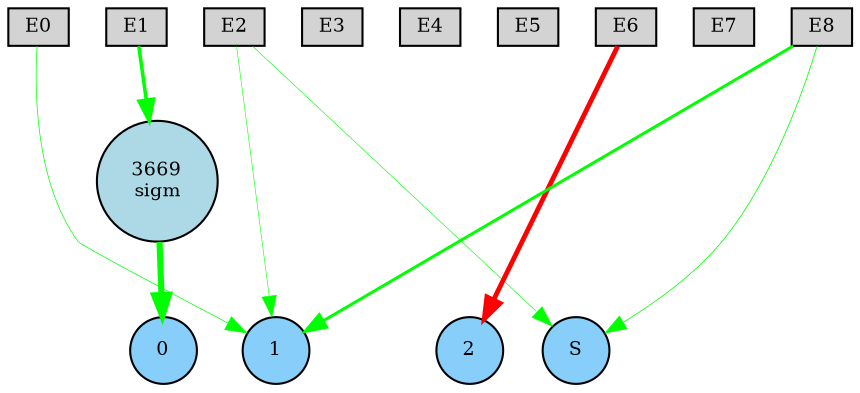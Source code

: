 digraph {
	node [fontsize=9 height=0.2 shape=circle width=0.2]
	subgraph inputs {
		node [shape=box style=filled]
		rank=source
		E0 [fillcolor=lightgray]
		E1 [fillcolor=lightgray]
		E0 -> E1 [style=invis]
		E2 [fillcolor=lightgray]
		E1 -> E2 [style=invis]
		E3 [fillcolor=lightgray]
		E2 -> E3 [style=invis]
		E4 [fillcolor=lightgray]
		E3 -> E4 [style=invis]
		E5 [fillcolor=lightgray]
		E4 -> E5 [style=invis]
		E6 [fillcolor=lightgray]
		E5 -> E6 [style=invis]
		E7 [fillcolor=lightgray]
		E6 -> E7 [style=invis]
		E8 [fillcolor=lightgray]
		E7 -> E8 [style=invis]
	}
	subgraph outputs {
		node [style=filled]
		rank=sink
		0 [fillcolor=lightskyblue fontsize=9 height=0.2 shape=circle width=0.2]
		1 [fillcolor=lightskyblue fontsize=9 height=0.2 shape=circle width=0.2]
		0 -> 1 [style=invis]
		2 [fillcolor=lightskyblue fontsize=9 height=0.2 shape=circle width=0.2]
		1 -> 2 [style=invis]
		S [fillcolor=lightskyblue fontsize=9 height=0.2 shape=circle width=0.2]
		2 -> S [style=invis]
	}
	3669 [label="3669
sigm" fillcolor=lightblue style=filled]
	E6 -> 2 [color=red penwidth=2.305861688315287 style=solid]
	E8 -> 1 [color=green penwidth=1.4303193074603313 style=solid]
	E1 -> 3669 [color=green penwidth=1.6998924783038665 style=solid]
	3669 -> 0 [color=green penwidth=2.941947264886982 style=solid]
	E2 -> S [color=green penwidth=0.2931444338340059 style=solid]
	E0 -> 1 [color=green penwidth=0.34088509416442425 style=solid]
	E2 -> 1 [color=green penwidth=0.2633436119158809 style=solid]
	E8 -> S [color=green penwidth=0.37184738093703706 style=solid]
}
